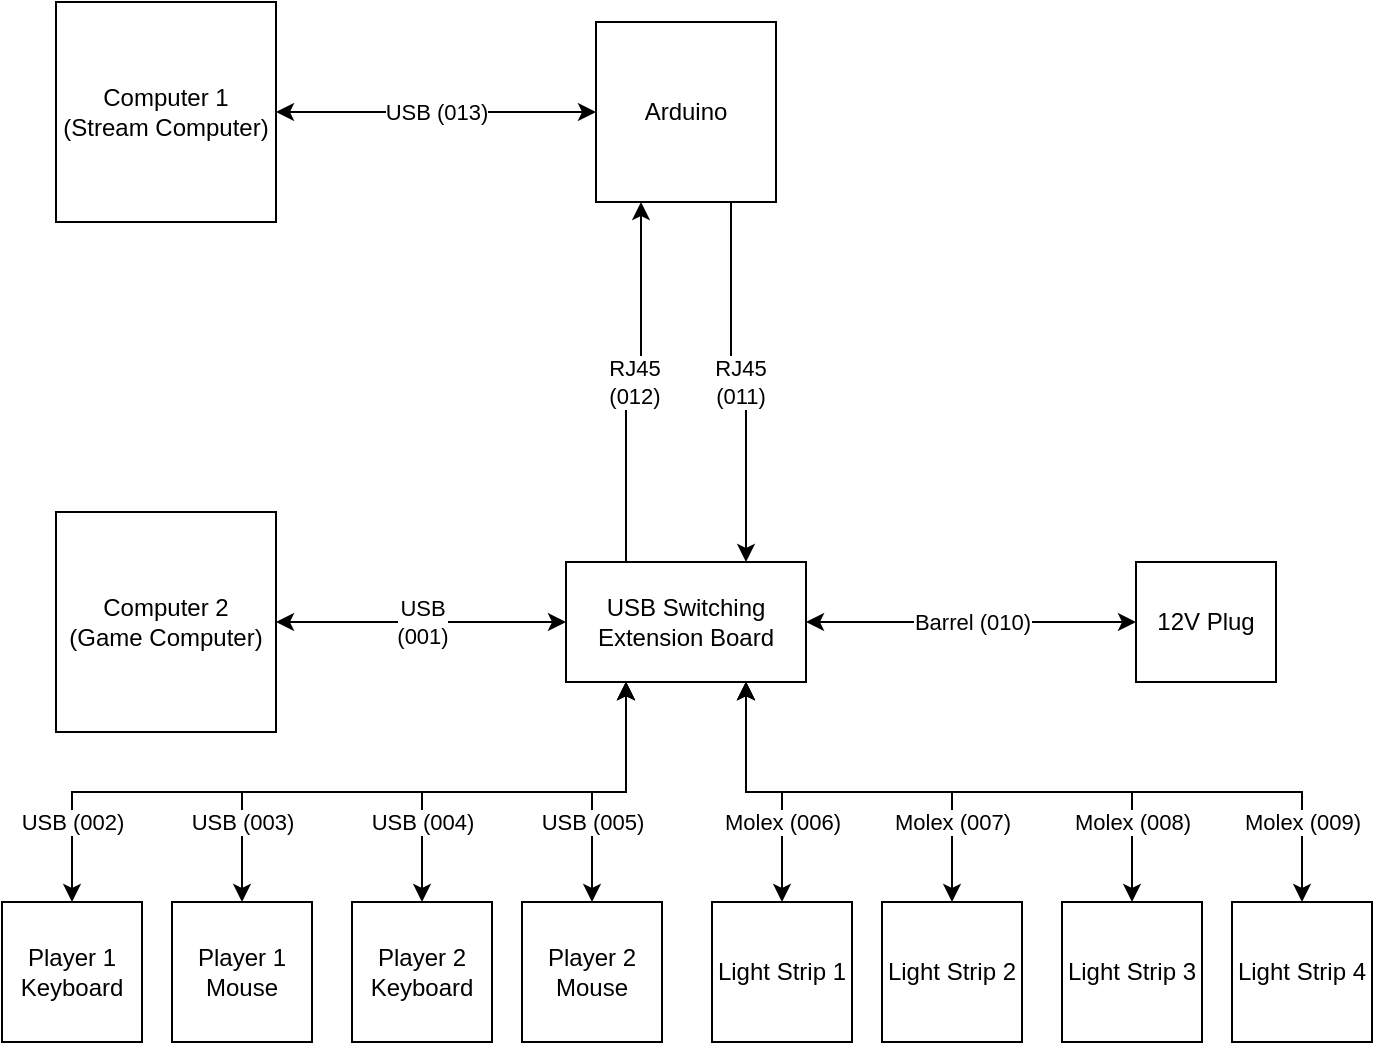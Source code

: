 <mxfile version="13.6.2" type="device"><diagram id="fbvhaGnnZhRVOIoS0Q8f" name="Page-1"><mxGraphModel dx="1422" dy="862" grid="1" gridSize="10" guides="1" tooltips="1" connect="1" arrows="1" fold="1" page="1" pageScale="1" pageWidth="850" pageHeight="1100" math="0" shadow="0"><root><mxCell id="0"/><mxCell id="1" parent="0"/><mxCell id="99p1DV0CLPayiXug96GQ-25" value="RJ45&lt;br&gt;(011)" style="edgeStyle=orthogonalEdgeStyle;rounded=0;orthogonalLoop=1;jettySize=auto;html=1;exitX=0.75;exitY=1;exitDx=0;exitDy=0;entryX=0.75;entryY=0;entryDx=0;entryDy=0;startArrow=none;startFill=0;" edge="1" parent="1" source="99p1DV0CLPayiXug96GQ-1" target="99p1DV0CLPayiXug96GQ-2"><mxGeometry relative="1" as="geometry"/></mxCell><mxCell id="99p1DV0CLPayiXug96GQ-29" value="RJ45&lt;br&gt;(012)" style="edgeStyle=orthogonalEdgeStyle;rounded=0;orthogonalLoop=1;jettySize=auto;html=1;exitX=0.25;exitY=1;exitDx=0;exitDy=0;entryX=0.25;entryY=0;entryDx=0;entryDy=0;startArrow=classic;startFill=1;endArrow=none;endFill=0;" edge="1" parent="1" source="99p1DV0CLPayiXug96GQ-1" target="99p1DV0CLPayiXug96GQ-2"><mxGeometry relative="1" as="geometry"/></mxCell><mxCell id="99p1DV0CLPayiXug96GQ-1" value="Arduino" style="whiteSpace=wrap;html=1;aspect=fixed;" vertex="1" parent="1"><mxGeometry x="380" y="240" width="90" height="90" as="geometry"/></mxCell><mxCell id="99p1DV0CLPayiXug96GQ-37" value="USB (002)" style="edgeStyle=orthogonalEdgeStyle;rounded=0;orthogonalLoop=1;jettySize=auto;html=1;exitX=0.25;exitY=1;exitDx=0;exitDy=0;entryX=0.5;entryY=0;entryDx=0;entryDy=0;startArrow=classic;startFill=1;" edge="1" parent="1" source="99p1DV0CLPayiXug96GQ-2" target="99p1DV0CLPayiXug96GQ-11"><mxGeometry x="0.793" relative="1" as="geometry"><mxPoint as="offset"/></mxGeometry></mxCell><mxCell id="99p1DV0CLPayiXug96GQ-38" value="USB (003)" style="edgeStyle=orthogonalEdgeStyle;rounded=0;orthogonalLoop=1;jettySize=auto;html=1;exitX=0.25;exitY=1;exitDx=0;exitDy=0;entryX=0.5;entryY=0;entryDx=0;entryDy=0;startArrow=classic;startFill=1;" edge="1" parent="1" source="99p1DV0CLPayiXug96GQ-2" target="99p1DV0CLPayiXug96GQ-12"><mxGeometry x="0.735" relative="1" as="geometry"><mxPoint as="offset"/></mxGeometry></mxCell><mxCell id="99p1DV0CLPayiXug96GQ-39" value="USB (004)" style="edgeStyle=orthogonalEdgeStyle;rounded=0;orthogonalLoop=1;jettySize=auto;html=1;exitX=0.25;exitY=1;exitDx=0;exitDy=0;entryX=0.5;entryY=0;entryDx=0;entryDy=0;startArrow=classic;startFill=1;" edge="1" parent="1" source="99p1DV0CLPayiXug96GQ-2" target="99p1DV0CLPayiXug96GQ-13"><mxGeometry x="0.623" relative="1" as="geometry"><mxPoint as="offset"/></mxGeometry></mxCell><mxCell id="99p1DV0CLPayiXug96GQ-40" value="USB (005)" style="edgeStyle=orthogonalEdgeStyle;rounded=0;orthogonalLoop=1;jettySize=auto;html=1;exitX=0.25;exitY=1;exitDx=0;exitDy=0;entryX=0.5;entryY=0;entryDx=0;entryDy=0;startArrow=classic;startFill=1;" edge="1" parent="1" source="99p1DV0CLPayiXug96GQ-2" target="99p1DV0CLPayiXug96GQ-14"><mxGeometry x="0.37" relative="1" as="geometry"><mxPoint as="offset"/></mxGeometry></mxCell><mxCell id="99p1DV0CLPayiXug96GQ-43" value="Molex (006)" style="edgeStyle=orthogonalEdgeStyle;rounded=0;orthogonalLoop=1;jettySize=auto;html=1;exitX=0.75;exitY=1;exitDx=0;exitDy=0;entryX=0.5;entryY=0;entryDx=0;entryDy=0;startArrow=classic;startFill=1;" edge="1" parent="1" source="99p1DV0CLPayiXug96GQ-2" target="99p1DV0CLPayiXug96GQ-41"><mxGeometry x="0.375" relative="1" as="geometry"><mxPoint as="offset"/></mxGeometry></mxCell><mxCell id="99p1DV0CLPayiXug96GQ-44" value="Molex (007)" style="edgeStyle=orthogonalEdgeStyle;rounded=0;orthogonalLoop=1;jettySize=auto;html=1;exitX=0.75;exitY=1;exitDx=0;exitDy=0;entryX=0.5;entryY=0;entryDx=0;entryDy=0;startArrow=classic;startFill=1;" edge="1" parent="1" source="99p1DV0CLPayiXug96GQ-2" target="99p1DV0CLPayiXug96GQ-42"><mxGeometry x="0.624" relative="1" as="geometry"><mxPoint as="offset"/></mxGeometry></mxCell><mxCell id="99p1DV0CLPayiXug96GQ-48" value="Molex (008)" style="edgeStyle=orthogonalEdgeStyle;rounded=0;orthogonalLoop=1;jettySize=auto;html=1;exitX=0.75;exitY=1;exitDx=0;exitDy=0;entryX=0.5;entryY=0;entryDx=0;entryDy=0;startArrow=classic;startFill=1;" edge="1" parent="1" source="99p1DV0CLPayiXug96GQ-2" target="99p1DV0CLPayiXug96GQ-46"><mxGeometry x="0.736" relative="1" as="geometry"><mxPoint as="offset"/></mxGeometry></mxCell><mxCell id="99p1DV0CLPayiXug96GQ-49" value="Molex (009)" style="edgeStyle=orthogonalEdgeStyle;rounded=0;orthogonalLoop=1;jettySize=auto;html=1;exitX=0.75;exitY=1;exitDx=0;exitDy=0;entryX=0.5;entryY=0;entryDx=0;entryDy=0;startArrow=classic;startFill=1;" edge="1" parent="1" source="99p1DV0CLPayiXug96GQ-2" target="99p1DV0CLPayiXug96GQ-47"><mxGeometry x="0.794" relative="1" as="geometry"><mxPoint as="offset"/></mxGeometry></mxCell><mxCell id="99p1DV0CLPayiXug96GQ-2" value="USB Switching Extension Board" style="rounded=0;whiteSpace=wrap;html=1;" vertex="1" parent="1"><mxGeometry x="365" y="510" width="120" height="60" as="geometry"/></mxCell><mxCell id="99p1DV0CLPayiXug96GQ-31" value="USB&lt;br&gt;(001)" style="edgeStyle=orthogonalEdgeStyle;rounded=0;orthogonalLoop=1;jettySize=auto;html=1;exitX=1;exitY=0.5;exitDx=0;exitDy=0;entryX=0;entryY=0.5;entryDx=0;entryDy=0;startArrow=classic;startFill=1;" edge="1" parent="1" source="99p1DV0CLPayiXug96GQ-6" target="99p1DV0CLPayiXug96GQ-2"><mxGeometry relative="1" as="geometry"/></mxCell><mxCell id="99p1DV0CLPayiXug96GQ-6" value="Computer 2&lt;br&gt;(Game Computer)" style="whiteSpace=wrap;html=1;aspect=fixed;" vertex="1" parent="1"><mxGeometry x="110" y="485" width="110" height="110" as="geometry"/></mxCell><mxCell id="99p1DV0CLPayiXug96GQ-11" value="Player 1 Keyboard" style="whiteSpace=wrap;html=1;aspect=fixed;" vertex="1" parent="1"><mxGeometry x="83" y="680" width="70" height="70" as="geometry"/></mxCell><mxCell id="99p1DV0CLPayiXug96GQ-12" value="Player 1 Mouse" style="whiteSpace=wrap;html=1;aspect=fixed;" vertex="1" parent="1"><mxGeometry x="168" y="680" width="70" height="70" as="geometry"/></mxCell><mxCell id="99p1DV0CLPayiXug96GQ-13" value="Player 2 Keyboard" style="whiteSpace=wrap;html=1;aspect=fixed;" vertex="1" parent="1"><mxGeometry x="258" y="680" width="70" height="70" as="geometry"/></mxCell><mxCell id="99p1DV0CLPayiXug96GQ-14" value="Player 2 Mouse" style="whiteSpace=wrap;html=1;aspect=fixed;" vertex="1" parent="1"><mxGeometry x="343" y="680" width="70" height="70" as="geometry"/></mxCell><mxCell id="99p1DV0CLPayiXug96GQ-50" value="Barrel (010)" style="edgeStyle=orthogonalEdgeStyle;rounded=0;orthogonalLoop=1;jettySize=auto;html=1;exitX=0;exitY=0.5;exitDx=0;exitDy=0;startArrow=classic;startFill=1;" edge="1" parent="1" source="99p1DV0CLPayiXug96GQ-30" target="99p1DV0CLPayiXug96GQ-2"><mxGeometry relative="1" as="geometry"/></mxCell><mxCell id="99p1DV0CLPayiXug96GQ-30" value="12V Plug" style="rounded=0;whiteSpace=wrap;html=1;" vertex="1" parent="1"><mxGeometry x="650" y="510" width="70" height="60" as="geometry"/></mxCell><mxCell id="99p1DV0CLPayiXug96GQ-33" value="USB (013)" style="edgeStyle=orthogonalEdgeStyle;rounded=0;orthogonalLoop=1;jettySize=auto;html=1;exitX=1;exitY=0.5;exitDx=0;exitDy=0;entryX=0;entryY=0.5;entryDx=0;entryDy=0;startArrow=classic;startFill=1;" edge="1" parent="1" source="99p1DV0CLPayiXug96GQ-32" target="99p1DV0CLPayiXug96GQ-1"><mxGeometry relative="1" as="geometry"/></mxCell><mxCell id="99p1DV0CLPayiXug96GQ-32" value="Computer 1&lt;br&gt;(Stream Computer)" style="whiteSpace=wrap;html=1;aspect=fixed;" vertex="1" parent="1"><mxGeometry x="110" y="230" width="110" height="110" as="geometry"/></mxCell><mxCell id="99p1DV0CLPayiXug96GQ-41" value="Light Strip 1" style="whiteSpace=wrap;html=1;aspect=fixed;" vertex="1" parent="1"><mxGeometry x="438" y="680" width="70" height="70" as="geometry"/></mxCell><mxCell id="99p1DV0CLPayiXug96GQ-42" value="Light Strip 2" style="whiteSpace=wrap;html=1;aspect=fixed;" vertex="1" parent="1"><mxGeometry x="523" y="680" width="70" height="70" as="geometry"/></mxCell><mxCell id="99p1DV0CLPayiXug96GQ-46" value="Light Strip 3" style="whiteSpace=wrap;html=1;aspect=fixed;" vertex="1" parent="1"><mxGeometry x="613" y="680" width="70" height="70" as="geometry"/></mxCell><mxCell id="99p1DV0CLPayiXug96GQ-47" value="Light Strip 4" style="whiteSpace=wrap;html=1;aspect=fixed;" vertex="1" parent="1"><mxGeometry x="698" y="680" width="70" height="70" as="geometry"/></mxCell></root></mxGraphModel></diagram></mxfile>